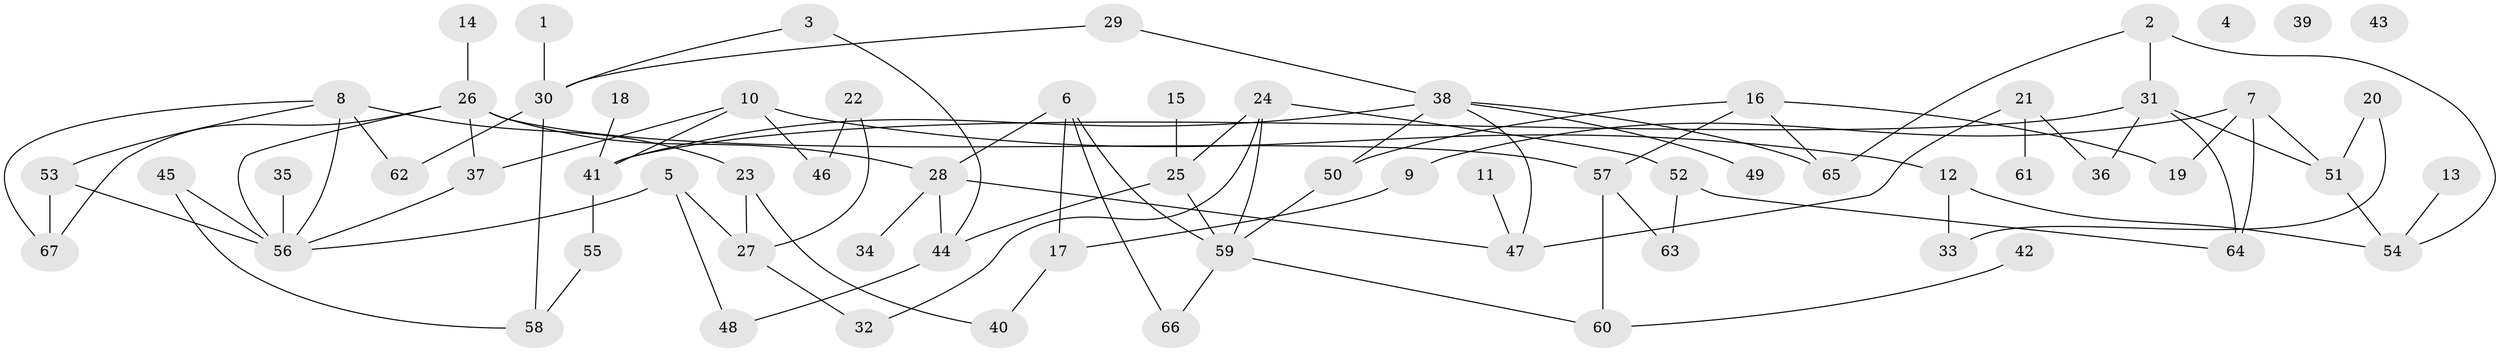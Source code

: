 // Generated by graph-tools (version 1.1) at 2025/33/03/09/25 02:33:35]
// undirected, 67 vertices, 94 edges
graph export_dot {
graph [start="1"]
  node [color=gray90,style=filled];
  1;
  2;
  3;
  4;
  5;
  6;
  7;
  8;
  9;
  10;
  11;
  12;
  13;
  14;
  15;
  16;
  17;
  18;
  19;
  20;
  21;
  22;
  23;
  24;
  25;
  26;
  27;
  28;
  29;
  30;
  31;
  32;
  33;
  34;
  35;
  36;
  37;
  38;
  39;
  40;
  41;
  42;
  43;
  44;
  45;
  46;
  47;
  48;
  49;
  50;
  51;
  52;
  53;
  54;
  55;
  56;
  57;
  58;
  59;
  60;
  61;
  62;
  63;
  64;
  65;
  66;
  67;
  1 -- 30;
  2 -- 31;
  2 -- 54;
  2 -- 65;
  3 -- 30;
  3 -- 44;
  5 -- 27;
  5 -- 48;
  5 -- 56;
  6 -- 17;
  6 -- 28;
  6 -- 59;
  6 -- 66;
  7 -- 9;
  7 -- 19;
  7 -- 51;
  7 -- 64;
  8 -- 23;
  8 -- 53;
  8 -- 56;
  8 -- 62;
  8 -- 67;
  9 -- 17;
  10 -- 12;
  10 -- 37;
  10 -- 41;
  10 -- 46;
  11 -- 47;
  12 -- 33;
  12 -- 54;
  13 -- 54;
  14 -- 26;
  15 -- 25;
  16 -- 19;
  16 -- 50;
  16 -- 57;
  16 -- 65;
  17 -- 40;
  18 -- 41;
  20 -- 33;
  20 -- 51;
  21 -- 36;
  21 -- 47;
  21 -- 61;
  22 -- 27;
  22 -- 46;
  23 -- 27;
  23 -- 40;
  24 -- 25;
  24 -- 32;
  24 -- 52;
  24 -- 59;
  25 -- 44;
  25 -- 59;
  26 -- 28;
  26 -- 37;
  26 -- 56;
  26 -- 57;
  26 -- 67;
  27 -- 32;
  28 -- 34;
  28 -- 44;
  28 -- 47;
  29 -- 30;
  29 -- 38;
  30 -- 58;
  30 -- 62;
  31 -- 36;
  31 -- 41;
  31 -- 51;
  31 -- 64;
  35 -- 56;
  37 -- 56;
  38 -- 41;
  38 -- 47;
  38 -- 49;
  38 -- 50;
  38 -- 65;
  41 -- 55;
  42 -- 60;
  44 -- 48;
  45 -- 56;
  45 -- 58;
  50 -- 59;
  51 -- 54;
  52 -- 63;
  52 -- 64;
  53 -- 56;
  53 -- 67;
  55 -- 58;
  57 -- 60;
  57 -- 63;
  59 -- 60;
  59 -- 66;
}
